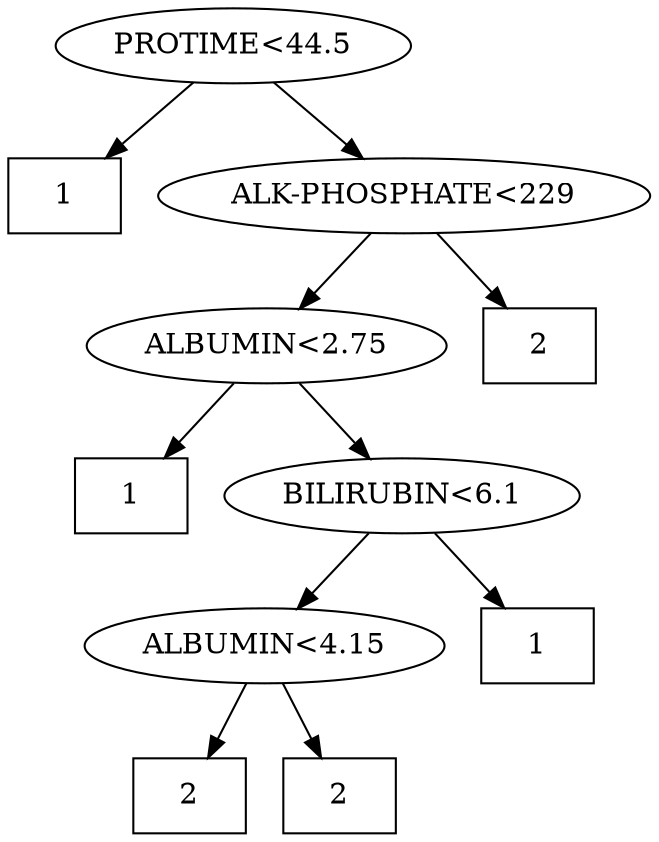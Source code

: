 digraph {
1[shape=ellipse,label="PROTIME<44.5"];
1 -> 2;
1 -> 3;
2[label="1",shape=box];
3[shape=ellipse,label="ALK-PHOSPHATE<229"];
3 -> 6;
3 -> 7;
6[shape=ellipse,label="ALBUMIN<2.75"];
6 -> 12;
6 -> 13;
12[label="1",shape=box];
13[shape=ellipse,label="BILIRUBIN<6.1"];
13 -> 26;
13 -> 27;
26[shape=ellipse,label="ALBUMIN<4.15"];
26 -> 52;
26 -> 53;
52[label="2",shape=box];
53[label="2",shape=box];
27[label="1",shape=box];
7[label="2",shape=box];
}